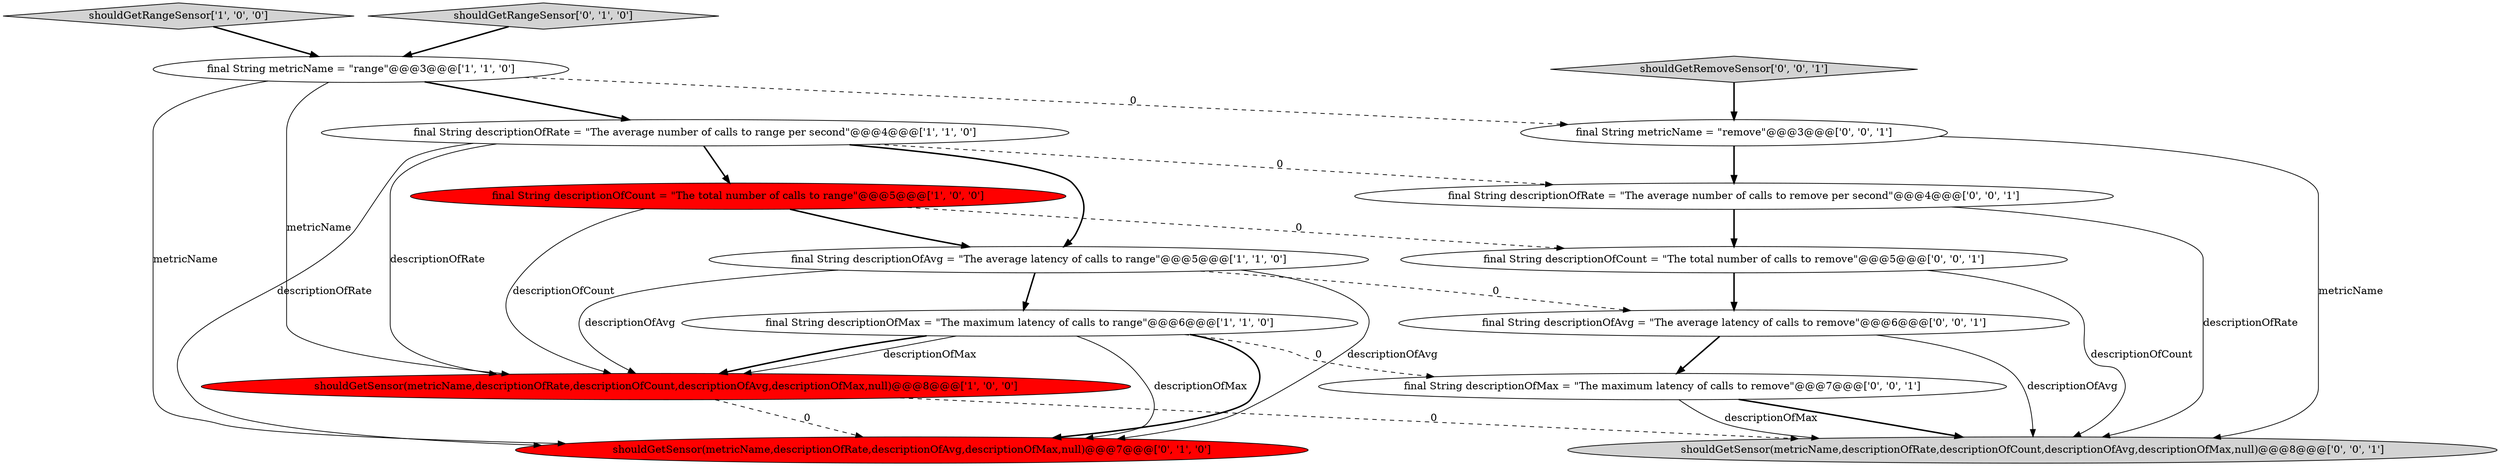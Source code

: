 digraph {
1 [style = filled, label = "final String descriptionOfMax = \"The maximum latency of calls to range\"@@@6@@@['1', '1', '0']", fillcolor = white, shape = ellipse image = "AAA0AAABBB1BBB"];
3 [style = filled, label = "final String descriptionOfRate = \"The average number of calls to range per second\"@@@4@@@['1', '1', '0']", fillcolor = white, shape = ellipse image = "AAA0AAABBB1BBB"];
10 [style = filled, label = "shouldGetSensor(metricName,descriptionOfRate,descriptionOfCount,descriptionOfAvg,descriptionOfMax,null)@@@8@@@['0', '0', '1']", fillcolor = lightgray, shape = ellipse image = "AAA0AAABBB3BBB"];
2 [style = filled, label = "shouldGetRangeSensor['1', '0', '0']", fillcolor = lightgray, shape = diamond image = "AAA0AAABBB1BBB"];
6 [style = filled, label = "final String descriptionOfCount = \"The total number of calls to range\"@@@5@@@['1', '0', '0']", fillcolor = red, shape = ellipse image = "AAA1AAABBB1BBB"];
13 [style = filled, label = "shouldGetRemoveSensor['0', '0', '1']", fillcolor = lightgray, shape = diamond image = "AAA0AAABBB3BBB"];
14 [style = filled, label = "final String metricName = \"remove\"@@@3@@@['0', '0', '1']", fillcolor = white, shape = ellipse image = "AAA0AAABBB3BBB"];
12 [style = filled, label = "final String descriptionOfAvg = \"The average latency of calls to remove\"@@@6@@@['0', '0', '1']", fillcolor = white, shape = ellipse image = "AAA0AAABBB3BBB"];
8 [style = filled, label = "shouldGetSensor(metricName,descriptionOfRate,descriptionOfAvg,descriptionOfMax,null)@@@7@@@['0', '1', '0']", fillcolor = red, shape = ellipse image = "AAA1AAABBB2BBB"];
0 [style = filled, label = "final String metricName = \"range\"@@@3@@@['1', '1', '0']", fillcolor = white, shape = ellipse image = "AAA0AAABBB1BBB"];
11 [style = filled, label = "final String descriptionOfRate = \"The average number of calls to remove per second\"@@@4@@@['0', '0', '1']", fillcolor = white, shape = ellipse image = "AAA0AAABBB3BBB"];
4 [style = filled, label = "final String descriptionOfAvg = \"The average latency of calls to range\"@@@5@@@['1', '1', '0']", fillcolor = white, shape = ellipse image = "AAA0AAABBB1BBB"];
15 [style = filled, label = "final String descriptionOfMax = \"The maximum latency of calls to remove\"@@@7@@@['0', '0', '1']", fillcolor = white, shape = ellipse image = "AAA0AAABBB3BBB"];
5 [style = filled, label = "shouldGetSensor(metricName,descriptionOfRate,descriptionOfCount,descriptionOfAvg,descriptionOfMax,null)@@@8@@@['1', '0', '0']", fillcolor = red, shape = ellipse image = "AAA1AAABBB1BBB"];
7 [style = filled, label = "shouldGetRangeSensor['0', '1', '0']", fillcolor = lightgray, shape = diamond image = "AAA0AAABBB2BBB"];
9 [style = filled, label = "final String descriptionOfCount = \"The total number of calls to remove\"@@@5@@@['0', '0', '1']", fillcolor = white, shape = ellipse image = "AAA0AAABBB3BBB"];
1->5 [style = bold, label=""];
0->3 [style = bold, label=""];
0->8 [style = solid, label="metricName"];
3->5 [style = solid, label="descriptionOfRate"];
15->10 [style = bold, label=""];
1->8 [style = solid, label="descriptionOfMax"];
9->10 [style = solid, label="descriptionOfCount"];
1->8 [style = bold, label=""];
4->5 [style = solid, label="descriptionOfAvg"];
1->15 [style = dashed, label="0"];
6->9 [style = dashed, label="0"];
12->15 [style = bold, label=""];
1->5 [style = solid, label="descriptionOfMax"];
3->6 [style = bold, label=""];
7->0 [style = bold, label=""];
6->5 [style = solid, label="descriptionOfCount"];
11->9 [style = bold, label=""];
15->10 [style = solid, label="descriptionOfMax"];
3->4 [style = bold, label=""];
12->10 [style = solid, label="descriptionOfAvg"];
4->12 [style = dashed, label="0"];
0->14 [style = dashed, label="0"];
6->4 [style = bold, label=""];
2->0 [style = bold, label=""];
5->10 [style = dashed, label="0"];
3->8 [style = solid, label="descriptionOfRate"];
0->5 [style = solid, label="metricName"];
4->8 [style = solid, label="descriptionOfAvg"];
5->8 [style = dashed, label="0"];
11->10 [style = solid, label="descriptionOfRate"];
4->1 [style = bold, label=""];
9->12 [style = bold, label=""];
14->11 [style = bold, label=""];
13->14 [style = bold, label=""];
14->10 [style = solid, label="metricName"];
3->11 [style = dashed, label="0"];
}
